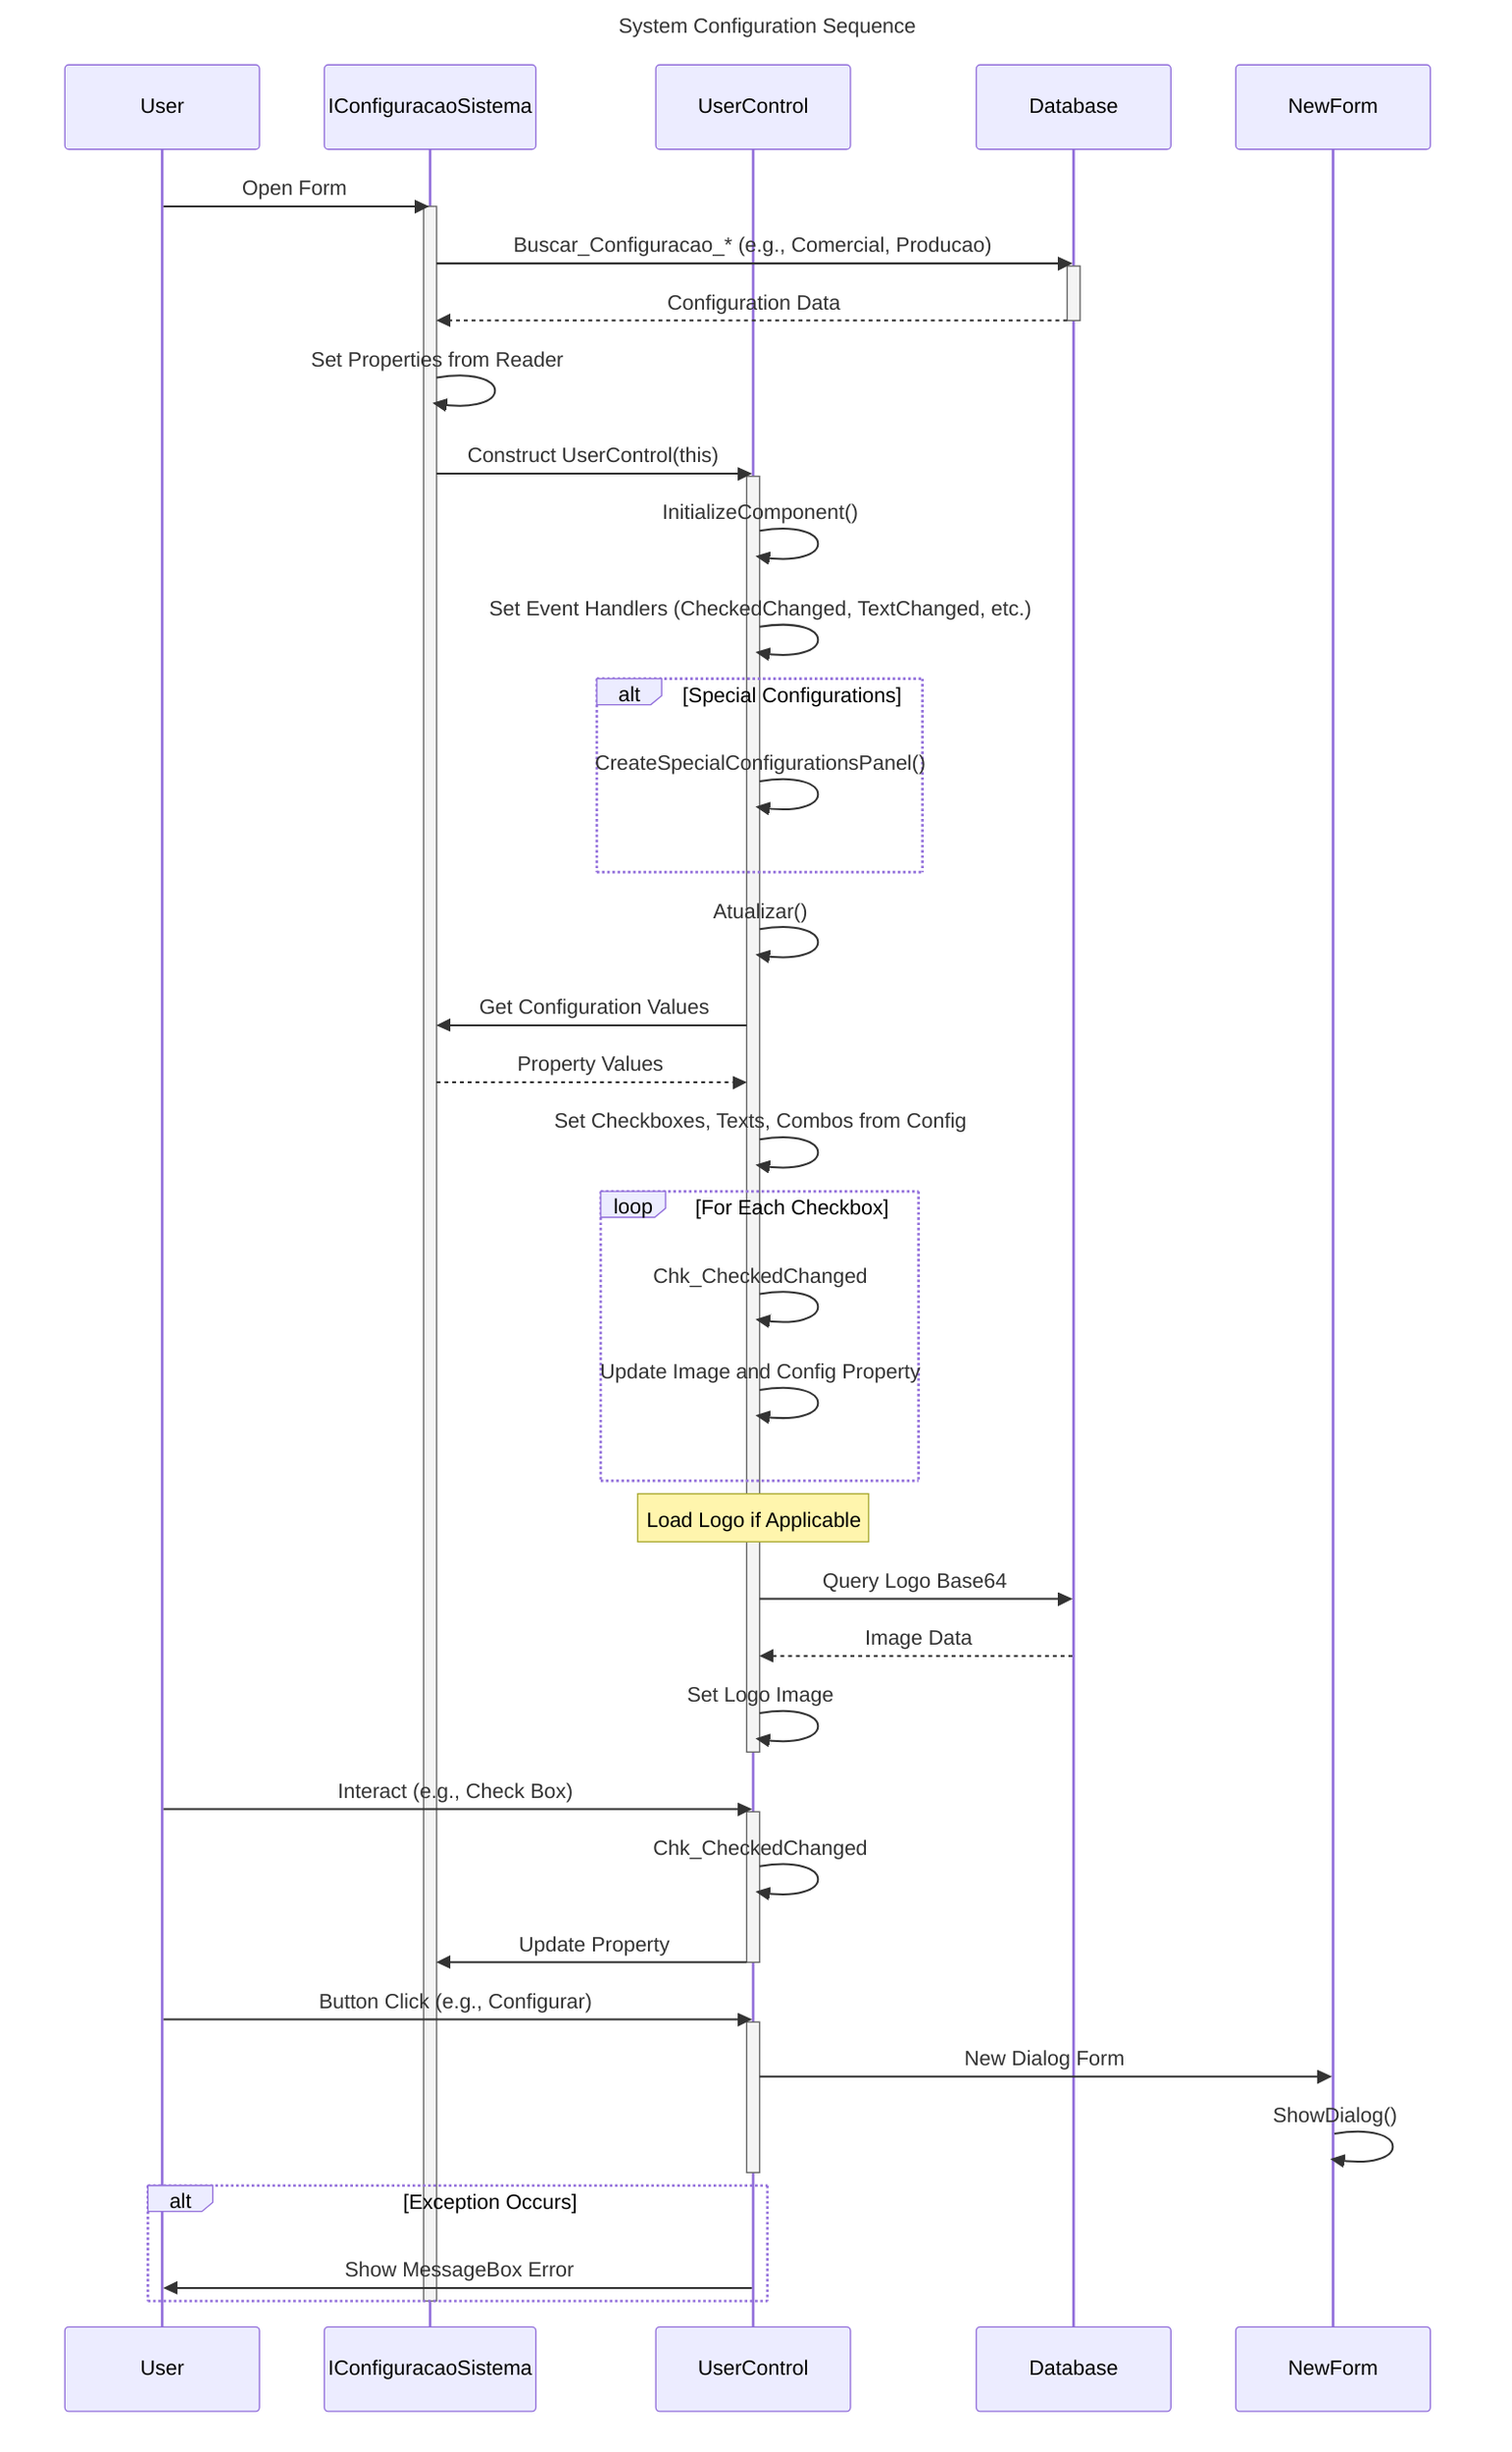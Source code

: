 ---
id: biz/config-system
title: System Configuration Sequence
kind: biz
area: Configuration
version: 1
tags:
- configuration
- windows-forms
- workflow
owner: admin
ai_generator: "OpenAI-GPT-5 Thinking mini"
prompt_file: prompts/standard-sequence.prompt.md
prompt_hash: sha256:REPLACE
last_generated: 2025-10-24
related_code:
- ComercialSistema1.cs
- ProducaoSistema.cs
- LogisticaSistema.cs
- ComercialSistema.cs
- IConfiguracaoSistema.cs
- BarSistema.cs
---
sequenceDiagram
    participant User
    participant Form as IConfiguracaoSistema
    participant UC as UserControl
    participant DB as Database
    User->>Form: Open Form
    activate Form
    Form->>DB: Buscar_Configuracao_* (e.g., Comercial, Producao)
    activate DB
    DB-->>Form: Configuration Data
    deactivate DB
    Form->>Form: Set Properties from Reader
    Form->>UC: Construct UserControl(this)
    activate UC
    UC->>UC: InitializeComponent()
    UC->>UC: Set Event Handlers (CheckedChanged, TextChanged, etc.)
    alt Special Configurations
        UC->>UC: CreateSpecialConfigurationsPanel()
    end
    UC->>UC: Atualizar()
    UC->>Form: Get Configuration Values
    Form-->>UC: Property Values
    UC->>UC: Set Checkboxes, Texts, Combos from Config
    loop For Each Checkbox
        UC->>UC: Chk_CheckedChanged
        UC->>UC: Update Image and Config Property
    end
    Note over UC: Load Logo if Applicable
    UC->>DB: Query Logo Base64
    DB-->>UC: Image Data
    UC->>UC: Set Logo Image
    deactivate UC
    User->>UC: Interact (e.g., Check Box)
    activate UC
    UC->>UC: Chk_CheckedChanged
    UC->>Form: Update Property
    deactivate UC
    User->>UC: Button Click (e.g., Configurar)
    activate UC
    UC->>NewForm: New Dialog Form
    NewForm->>NewForm: ShowDialog()
    deactivate UC
    alt Exception Occurs
        UC->>User: Show MessageBox Error
    end
    deactivate Form